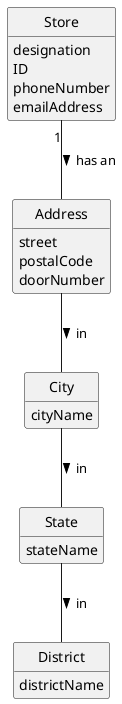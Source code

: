 @startuml
skinparam monochrome true
skinparam packageStyle rectangle
skinparam shadowing false

'left to right direction

skinparam classAttributeIconSize 0

hide circle
hide methods

class Store {
    designation
    ID
    phoneNumber
    emailAddress
}

class State {
    stateName
}

class District {
    districtName
}

class City {
    cityName
}

class Address {
    street
    postalCode
    doorNumber
}

Address -- City : in >
City --  State : in >
State  --  District : in >
Store "1" --  Address : has an >

@enduml